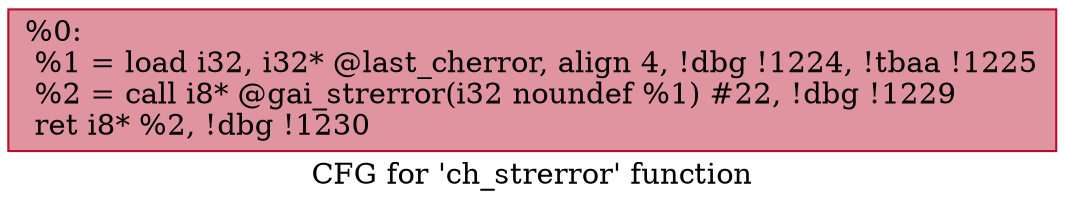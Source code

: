 digraph "CFG for 'ch_strerror' function" {
	label="CFG for 'ch_strerror' function";

	Node0x11c9490 [shape=record,color="#b70d28ff", style=filled, fillcolor="#b70d2870",label="{%0:\l  %1 = load i32, i32* @last_cherror, align 4, !dbg !1224, !tbaa !1225\l  %2 = call i8* @gai_strerror(i32 noundef %1) #22, !dbg !1229\l  ret i8* %2, !dbg !1230\l}"];
}
